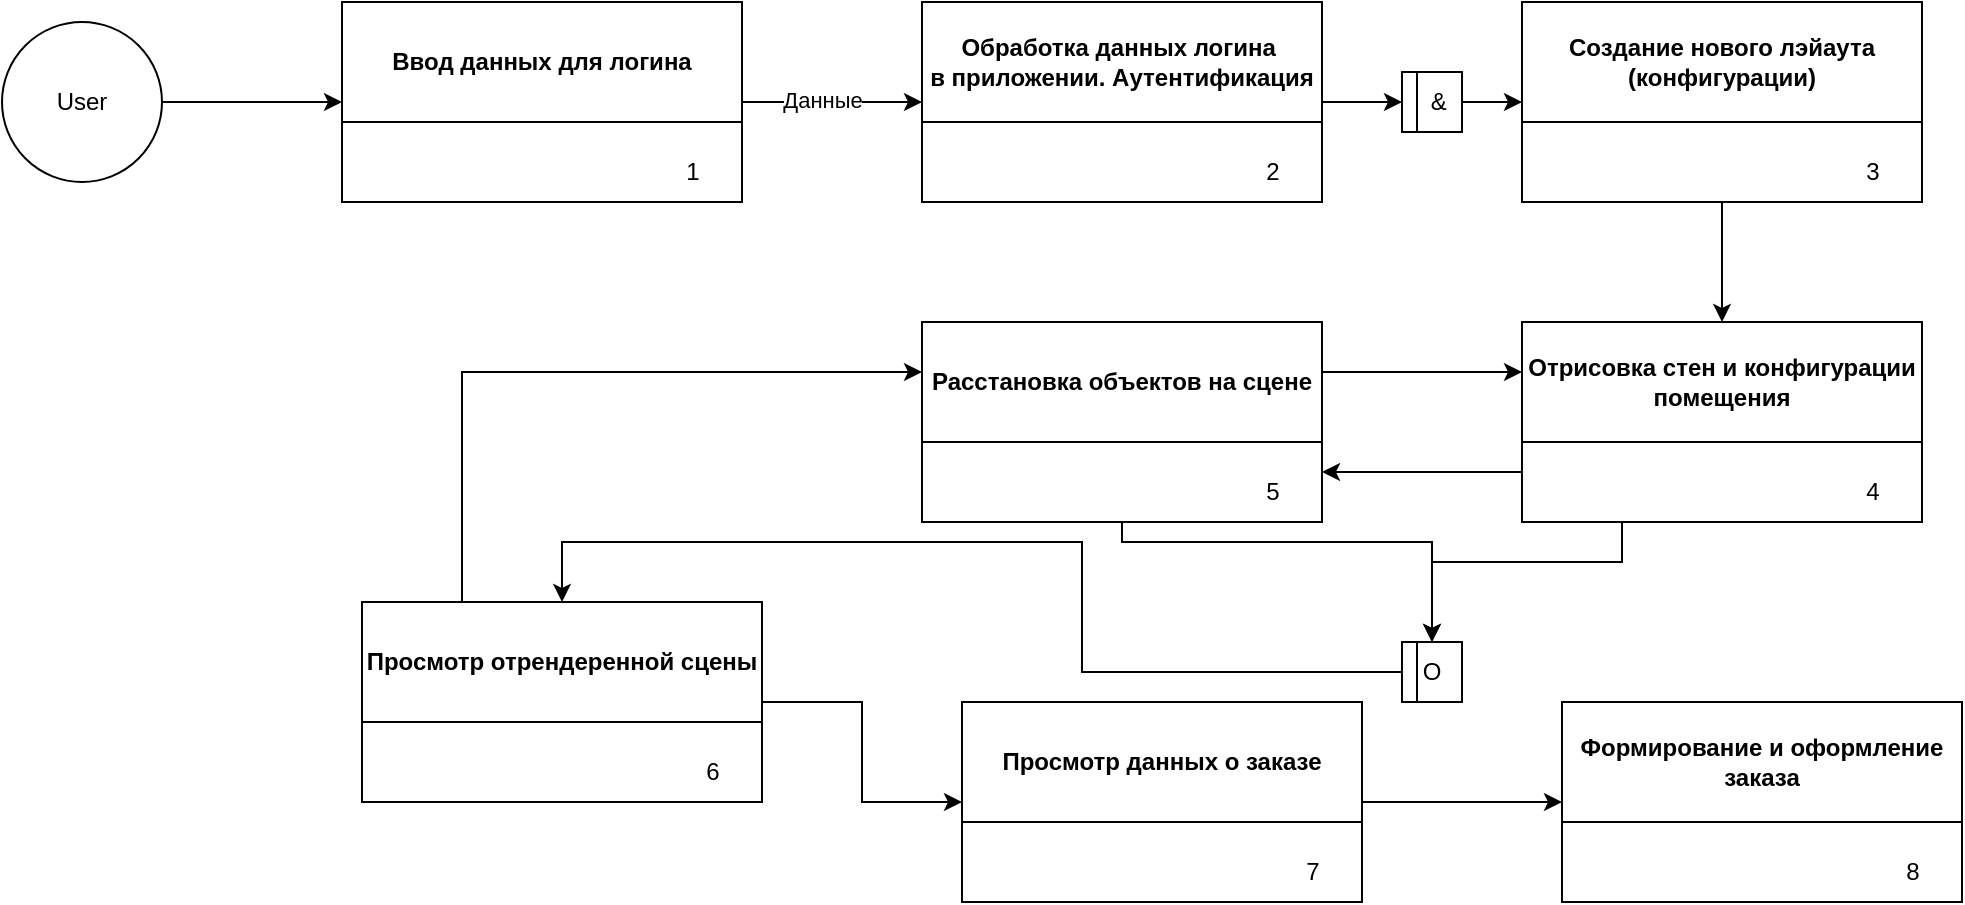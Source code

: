 <mxfile version="22.0.8" type="device">
  <diagram name="Page-1" id="IEoj0uD2pnX-OC7L5wCz">
    <mxGraphModel dx="2239" dy="774" grid="1" gridSize="10" guides="1" tooltips="1" connect="1" arrows="1" fold="1" page="1" pageScale="1" pageWidth="850" pageHeight="1100" math="0" shadow="0">
      <root>
        <mxCell id="0" />
        <mxCell id="1" parent="0" />
        <mxCell id="4EscI3LpHr_4H_dqui_q-5" style="edgeStyle=orthogonalEdgeStyle;rounded=0;orthogonalLoop=1;jettySize=auto;html=1;entryX=0;entryY=0.5;entryDx=0;entryDy=0;" edge="1" parent="1" source="4EscI3LpHr_4H_dqui_q-1" target="4EscI3LpHr_4H_dqui_q-3">
          <mxGeometry relative="1" as="geometry" />
        </mxCell>
        <mxCell id="4EscI3LpHr_4H_dqui_q-6" value="Данные" style="edgeLabel;html=1;align=center;verticalAlign=middle;resizable=0;points=[];" vertex="1" connectable="0" parent="4EscI3LpHr_4H_dqui_q-5">
          <mxGeometry x="-0.164" y="-3" relative="1" as="geometry">
            <mxPoint x="2" y="-4" as="offset" />
          </mxGeometry>
        </mxCell>
        <mxCell id="4EscI3LpHr_4H_dqui_q-1" value="Ввод данных для логина" style="swimlane;whiteSpace=wrap;html=1;startSize=60;" vertex="1" parent="1">
          <mxGeometry x="90" y="160" width="200" height="100" as="geometry" />
        </mxCell>
        <mxCell id="4EscI3LpHr_4H_dqui_q-2" value="1" style="text;html=1;align=center;verticalAlign=middle;resizable=0;points=[];autosize=1;strokeColor=none;fillColor=none;" vertex="1" parent="4EscI3LpHr_4H_dqui_q-1">
          <mxGeometry x="160" y="70" width="30" height="30" as="geometry" />
        </mxCell>
        <mxCell id="4EscI3LpHr_4H_dqui_q-10" style="edgeStyle=orthogonalEdgeStyle;rounded=0;orthogonalLoop=1;jettySize=auto;html=1;exitX=1;exitY=0.5;exitDx=0;exitDy=0;entryX=0;entryY=0.5;entryDx=0;entryDy=0;" edge="1" parent="1" source="4EscI3LpHr_4H_dqui_q-3" target="4EscI3LpHr_4H_dqui_q-8">
          <mxGeometry relative="1" as="geometry" />
        </mxCell>
        <mxCell id="4EscI3LpHr_4H_dqui_q-3" value="Обработка данных логина&amp;nbsp;&lt;br&gt;в приложении. Аутентификация" style="swimlane;whiteSpace=wrap;html=1;startSize=60;" vertex="1" parent="1">
          <mxGeometry x="380" y="160" width="200" height="100" as="geometry" />
        </mxCell>
        <mxCell id="4EscI3LpHr_4H_dqui_q-4" value="2" style="text;html=1;align=center;verticalAlign=middle;resizable=0;points=[];autosize=1;strokeColor=none;fillColor=none;" vertex="1" parent="4EscI3LpHr_4H_dqui_q-3">
          <mxGeometry x="160" y="70" width="30" height="30" as="geometry" />
        </mxCell>
        <mxCell id="4EscI3LpHr_4H_dqui_q-13" style="edgeStyle=orthogonalEdgeStyle;rounded=0;orthogonalLoop=1;jettySize=auto;html=1;entryX=0;entryY=0.5;entryDx=0;entryDy=0;" edge="1" parent="1" source="4EscI3LpHr_4H_dqui_q-8" target="4EscI3LpHr_4H_dqui_q-11">
          <mxGeometry relative="1" as="geometry" />
        </mxCell>
        <mxCell id="4EscI3LpHr_4H_dqui_q-8" value="&amp;nbsp; &amp;amp;" style="rounded=0;whiteSpace=wrap;html=1;" vertex="1" parent="1">
          <mxGeometry x="620" y="195" width="30" height="30" as="geometry" />
        </mxCell>
        <mxCell id="4EscI3LpHr_4H_dqui_q-9" value="" style="endArrow=none;html=1;rounded=0;entryX=0.25;entryY=0;entryDx=0;entryDy=0;exitX=0.25;exitY=1;exitDx=0;exitDy=0;" edge="1" parent="1" source="4EscI3LpHr_4H_dqui_q-8" target="4EscI3LpHr_4H_dqui_q-8">
          <mxGeometry width="50" height="50" relative="1" as="geometry">
            <mxPoint x="580" y="160" as="sourcePoint" />
            <mxPoint x="630" y="110" as="targetPoint" />
          </mxGeometry>
        </mxCell>
        <mxCell id="4EscI3LpHr_4H_dqui_q-16" style="edgeStyle=orthogonalEdgeStyle;rounded=0;orthogonalLoop=1;jettySize=auto;html=1;entryX=0.5;entryY=0;entryDx=0;entryDy=0;" edge="1" parent="1" source="4EscI3LpHr_4H_dqui_q-11" target="4EscI3LpHr_4H_dqui_q-14">
          <mxGeometry relative="1" as="geometry" />
        </mxCell>
        <mxCell id="4EscI3LpHr_4H_dqui_q-11" value="Создание нового лэйаута (конфигурации)" style="swimlane;whiteSpace=wrap;html=1;startSize=60;" vertex="1" parent="1">
          <mxGeometry x="680" y="160" width="200" height="100" as="geometry" />
        </mxCell>
        <mxCell id="4EscI3LpHr_4H_dqui_q-12" value="3" style="text;html=1;align=center;verticalAlign=middle;resizable=0;points=[];autosize=1;strokeColor=none;fillColor=none;" vertex="1" parent="4EscI3LpHr_4H_dqui_q-11">
          <mxGeometry x="160" y="70" width="30" height="30" as="geometry" />
        </mxCell>
        <mxCell id="4EscI3LpHr_4H_dqui_q-20" style="edgeStyle=orthogonalEdgeStyle;rounded=0;orthogonalLoop=1;jettySize=auto;html=1;exitX=0;exitY=0.75;exitDx=0;exitDy=0;entryX=1;entryY=0.75;entryDx=0;entryDy=0;" edge="1" parent="1" source="4EscI3LpHr_4H_dqui_q-14" target="4EscI3LpHr_4H_dqui_q-17">
          <mxGeometry relative="1" as="geometry" />
        </mxCell>
        <mxCell id="4EscI3LpHr_4H_dqui_q-14" value="Отрисовка стен и конфигурации помещения" style="swimlane;whiteSpace=wrap;html=1;startSize=60;" vertex="1" parent="1">
          <mxGeometry x="680" y="320" width="200" height="100" as="geometry" />
        </mxCell>
        <mxCell id="4EscI3LpHr_4H_dqui_q-15" value="4" style="text;html=1;align=center;verticalAlign=middle;resizable=0;points=[];autosize=1;strokeColor=none;fillColor=none;" vertex="1" parent="4EscI3LpHr_4H_dqui_q-14">
          <mxGeometry x="160" y="70" width="30" height="30" as="geometry" />
        </mxCell>
        <mxCell id="4EscI3LpHr_4H_dqui_q-19" style="edgeStyle=orthogonalEdgeStyle;rounded=0;orthogonalLoop=1;jettySize=auto;html=1;exitX=1;exitY=0.25;exitDx=0;exitDy=0;entryX=0;entryY=0.25;entryDx=0;entryDy=0;" edge="1" parent="1" source="4EscI3LpHr_4H_dqui_q-17" target="4EscI3LpHr_4H_dqui_q-14">
          <mxGeometry relative="1" as="geometry" />
        </mxCell>
        <mxCell id="4EscI3LpHr_4H_dqui_q-24" style="edgeStyle=orthogonalEdgeStyle;rounded=0;orthogonalLoop=1;jettySize=auto;html=1;entryX=0.5;entryY=0;entryDx=0;entryDy=0;" edge="1" parent="1" source="4EscI3LpHr_4H_dqui_q-17" target="4EscI3LpHr_4H_dqui_q-25">
          <mxGeometry relative="1" as="geometry">
            <mxPoint x="635" y="530" as="targetPoint" />
            <Array as="points">
              <mxPoint x="480" y="430" />
              <mxPoint x="635" y="430" />
            </Array>
          </mxGeometry>
        </mxCell>
        <mxCell id="4EscI3LpHr_4H_dqui_q-17" value="Расстановка объектов на сцене" style="swimlane;whiteSpace=wrap;html=1;startSize=60;" vertex="1" parent="1">
          <mxGeometry x="380" y="320" width="200" height="100" as="geometry" />
        </mxCell>
        <mxCell id="4EscI3LpHr_4H_dqui_q-18" value="5" style="text;html=1;align=center;verticalAlign=middle;resizable=0;points=[];autosize=1;strokeColor=none;fillColor=none;" vertex="1" parent="4EscI3LpHr_4H_dqui_q-17">
          <mxGeometry x="160" y="70" width="30" height="30" as="geometry" />
        </mxCell>
        <mxCell id="4EscI3LpHr_4H_dqui_q-28" style="edgeStyle=orthogonalEdgeStyle;rounded=0;orthogonalLoop=1;jettySize=auto;html=1;exitX=0.25;exitY=0;exitDx=0;exitDy=0;entryX=0;entryY=0.25;entryDx=0;entryDy=0;" edge="1" parent="1" source="4EscI3LpHr_4H_dqui_q-21" target="4EscI3LpHr_4H_dqui_q-17">
          <mxGeometry relative="1" as="geometry" />
        </mxCell>
        <mxCell id="4EscI3LpHr_4H_dqui_q-35" style="edgeStyle=orthogonalEdgeStyle;rounded=0;orthogonalLoop=1;jettySize=auto;html=1;entryX=0;entryY=0.5;entryDx=0;entryDy=0;" edge="1" parent="1" source="4EscI3LpHr_4H_dqui_q-21" target="4EscI3LpHr_4H_dqui_q-30">
          <mxGeometry relative="1" as="geometry" />
        </mxCell>
        <mxCell id="4EscI3LpHr_4H_dqui_q-21" value="Просмотр отрендеренной сцены" style="swimlane;whiteSpace=wrap;html=1;startSize=60;" vertex="1" parent="1">
          <mxGeometry x="100" y="460" width="200" height="100" as="geometry" />
        </mxCell>
        <mxCell id="4EscI3LpHr_4H_dqui_q-22" value="6" style="text;html=1;align=center;verticalAlign=middle;resizable=0;points=[];autosize=1;strokeColor=none;fillColor=none;" vertex="1" parent="4EscI3LpHr_4H_dqui_q-21">
          <mxGeometry x="160" y="70" width="30" height="30" as="geometry" />
        </mxCell>
        <mxCell id="4EscI3LpHr_4H_dqui_q-23" style="edgeStyle=orthogonalEdgeStyle;rounded=0;orthogonalLoop=1;jettySize=auto;html=1;exitX=0.25;exitY=1;exitDx=0;exitDy=0;entryX=0.5;entryY=0;entryDx=0;entryDy=0;" edge="1" parent="1" source="4EscI3LpHr_4H_dqui_q-14" target="4EscI3LpHr_4H_dqui_q-25">
          <mxGeometry relative="1" as="geometry">
            <mxPoint x="590" y="355" as="sourcePoint" />
            <mxPoint x="640" y="530" as="targetPoint" />
            <Array as="points">
              <mxPoint x="730" y="440" />
              <mxPoint x="635" y="440" />
            </Array>
          </mxGeometry>
        </mxCell>
        <mxCell id="4EscI3LpHr_4H_dqui_q-27" style="edgeStyle=orthogonalEdgeStyle;rounded=0;orthogonalLoop=1;jettySize=auto;html=1;exitX=0.5;exitY=1;exitDx=0;exitDy=0;entryX=0.5;entryY=0;entryDx=0;entryDy=0;" edge="1" parent="1" source="4EscI3LpHr_4H_dqui_q-25" target="4EscI3LpHr_4H_dqui_q-21">
          <mxGeometry relative="1" as="geometry">
            <Array as="points">
              <mxPoint x="635" y="495" />
              <mxPoint x="460" y="495" />
              <mxPoint x="460" y="430" />
              <mxPoint x="200" y="430" />
            </Array>
          </mxGeometry>
        </mxCell>
        <mxCell id="4EscI3LpHr_4H_dqui_q-25" value="O" style="rounded=0;whiteSpace=wrap;html=1;" vertex="1" parent="1">
          <mxGeometry x="620" y="480" width="30" height="30" as="geometry" />
        </mxCell>
        <mxCell id="4EscI3LpHr_4H_dqui_q-26" value="" style="endArrow=none;html=1;rounded=0;entryX=0.25;entryY=0;entryDx=0;entryDy=0;exitX=0.25;exitY=1;exitDx=0;exitDy=0;" edge="1" parent="1" source="4EscI3LpHr_4H_dqui_q-25" target="4EscI3LpHr_4H_dqui_q-25">
          <mxGeometry width="50" height="50" relative="1" as="geometry">
            <mxPoint x="580" y="505" as="sourcePoint" />
            <mxPoint x="630" y="455" as="targetPoint" />
          </mxGeometry>
        </mxCell>
        <mxCell id="4EscI3LpHr_4H_dqui_q-34" style="edgeStyle=orthogonalEdgeStyle;rounded=0;orthogonalLoop=1;jettySize=auto;html=1;entryX=0;entryY=0.5;entryDx=0;entryDy=0;" edge="1" parent="1" source="4EscI3LpHr_4H_dqui_q-30" target="4EscI3LpHr_4H_dqui_q-32">
          <mxGeometry relative="1" as="geometry" />
        </mxCell>
        <mxCell id="4EscI3LpHr_4H_dqui_q-30" value="Просмотр данных о заказе" style="swimlane;whiteSpace=wrap;html=1;startSize=60;" vertex="1" parent="1">
          <mxGeometry x="400" y="510" width="200" height="100" as="geometry" />
        </mxCell>
        <mxCell id="4EscI3LpHr_4H_dqui_q-31" value="7" style="text;html=1;align=center;verticalAlign=middle;resizable=0;points=[];autosize=1;strokeColor=none;fillColor=none;" vertex="1" parent="4EscI3LpHr_4H_dqui_q-30">
          <mxGeometry x="160" y="70" width="30" height="30" as="geometry" />
        </mxCell>
        <mxCell id="4EscI3LpHr_4H_dqui_q-32" value="Формирование и оформление заказа" style="swimlane;whiteSpace=wrap;html=1;startSize=60;" vertex="1" parent="1">
          <mxGeometry x="700" y="510" width="200" height="100" as="geometry" />
        </mxCell>
        <mxCell id="4EscI3LpHr_4H_dqui_q-33" value="8" style="text;html=1;align=center;verticalAlign=middle;resizable=0;points=[];autosize=1;strokeColor=none;fillColor=none;" vertex="1" parent="4EscI3LpHr_4H_dqui_q-32">
          <mxGeometry x="160" y="70" width="30" height="30" as="geometry" />
        </mxCell>
        <mxCell id="4EscI3LpHr_4H_dqui_q-37" style="edgeStyle=orthogonalEdgeStyle;rounded=0;orthogonalLoop=1;jettySize=auto;html=1;entryX=0;entryY=0.5;entryDx=0;entryDy=0;" edge="1" parent="1" source="4EscI3LpHr_4H_dqui_q-36" target="4EscI3LpHr_4H_dqui_q-1">
          <mxGeometry relative="1" as="geometry" />
        </mxCell>
        <mxCell id="4EscI3LpHr_4H_dqui_q-36" value="User" style="ellipse;whiteSpace=wrap;html=1;aspect=fixed;" vertex="1" parent="1">
          <mxGeometry x="-80" y="170" width="80" height="80" as="geometry" />
        </mxCell>
      </root>
    </mxGraphModel>
  </diagram>
</mxfile>
